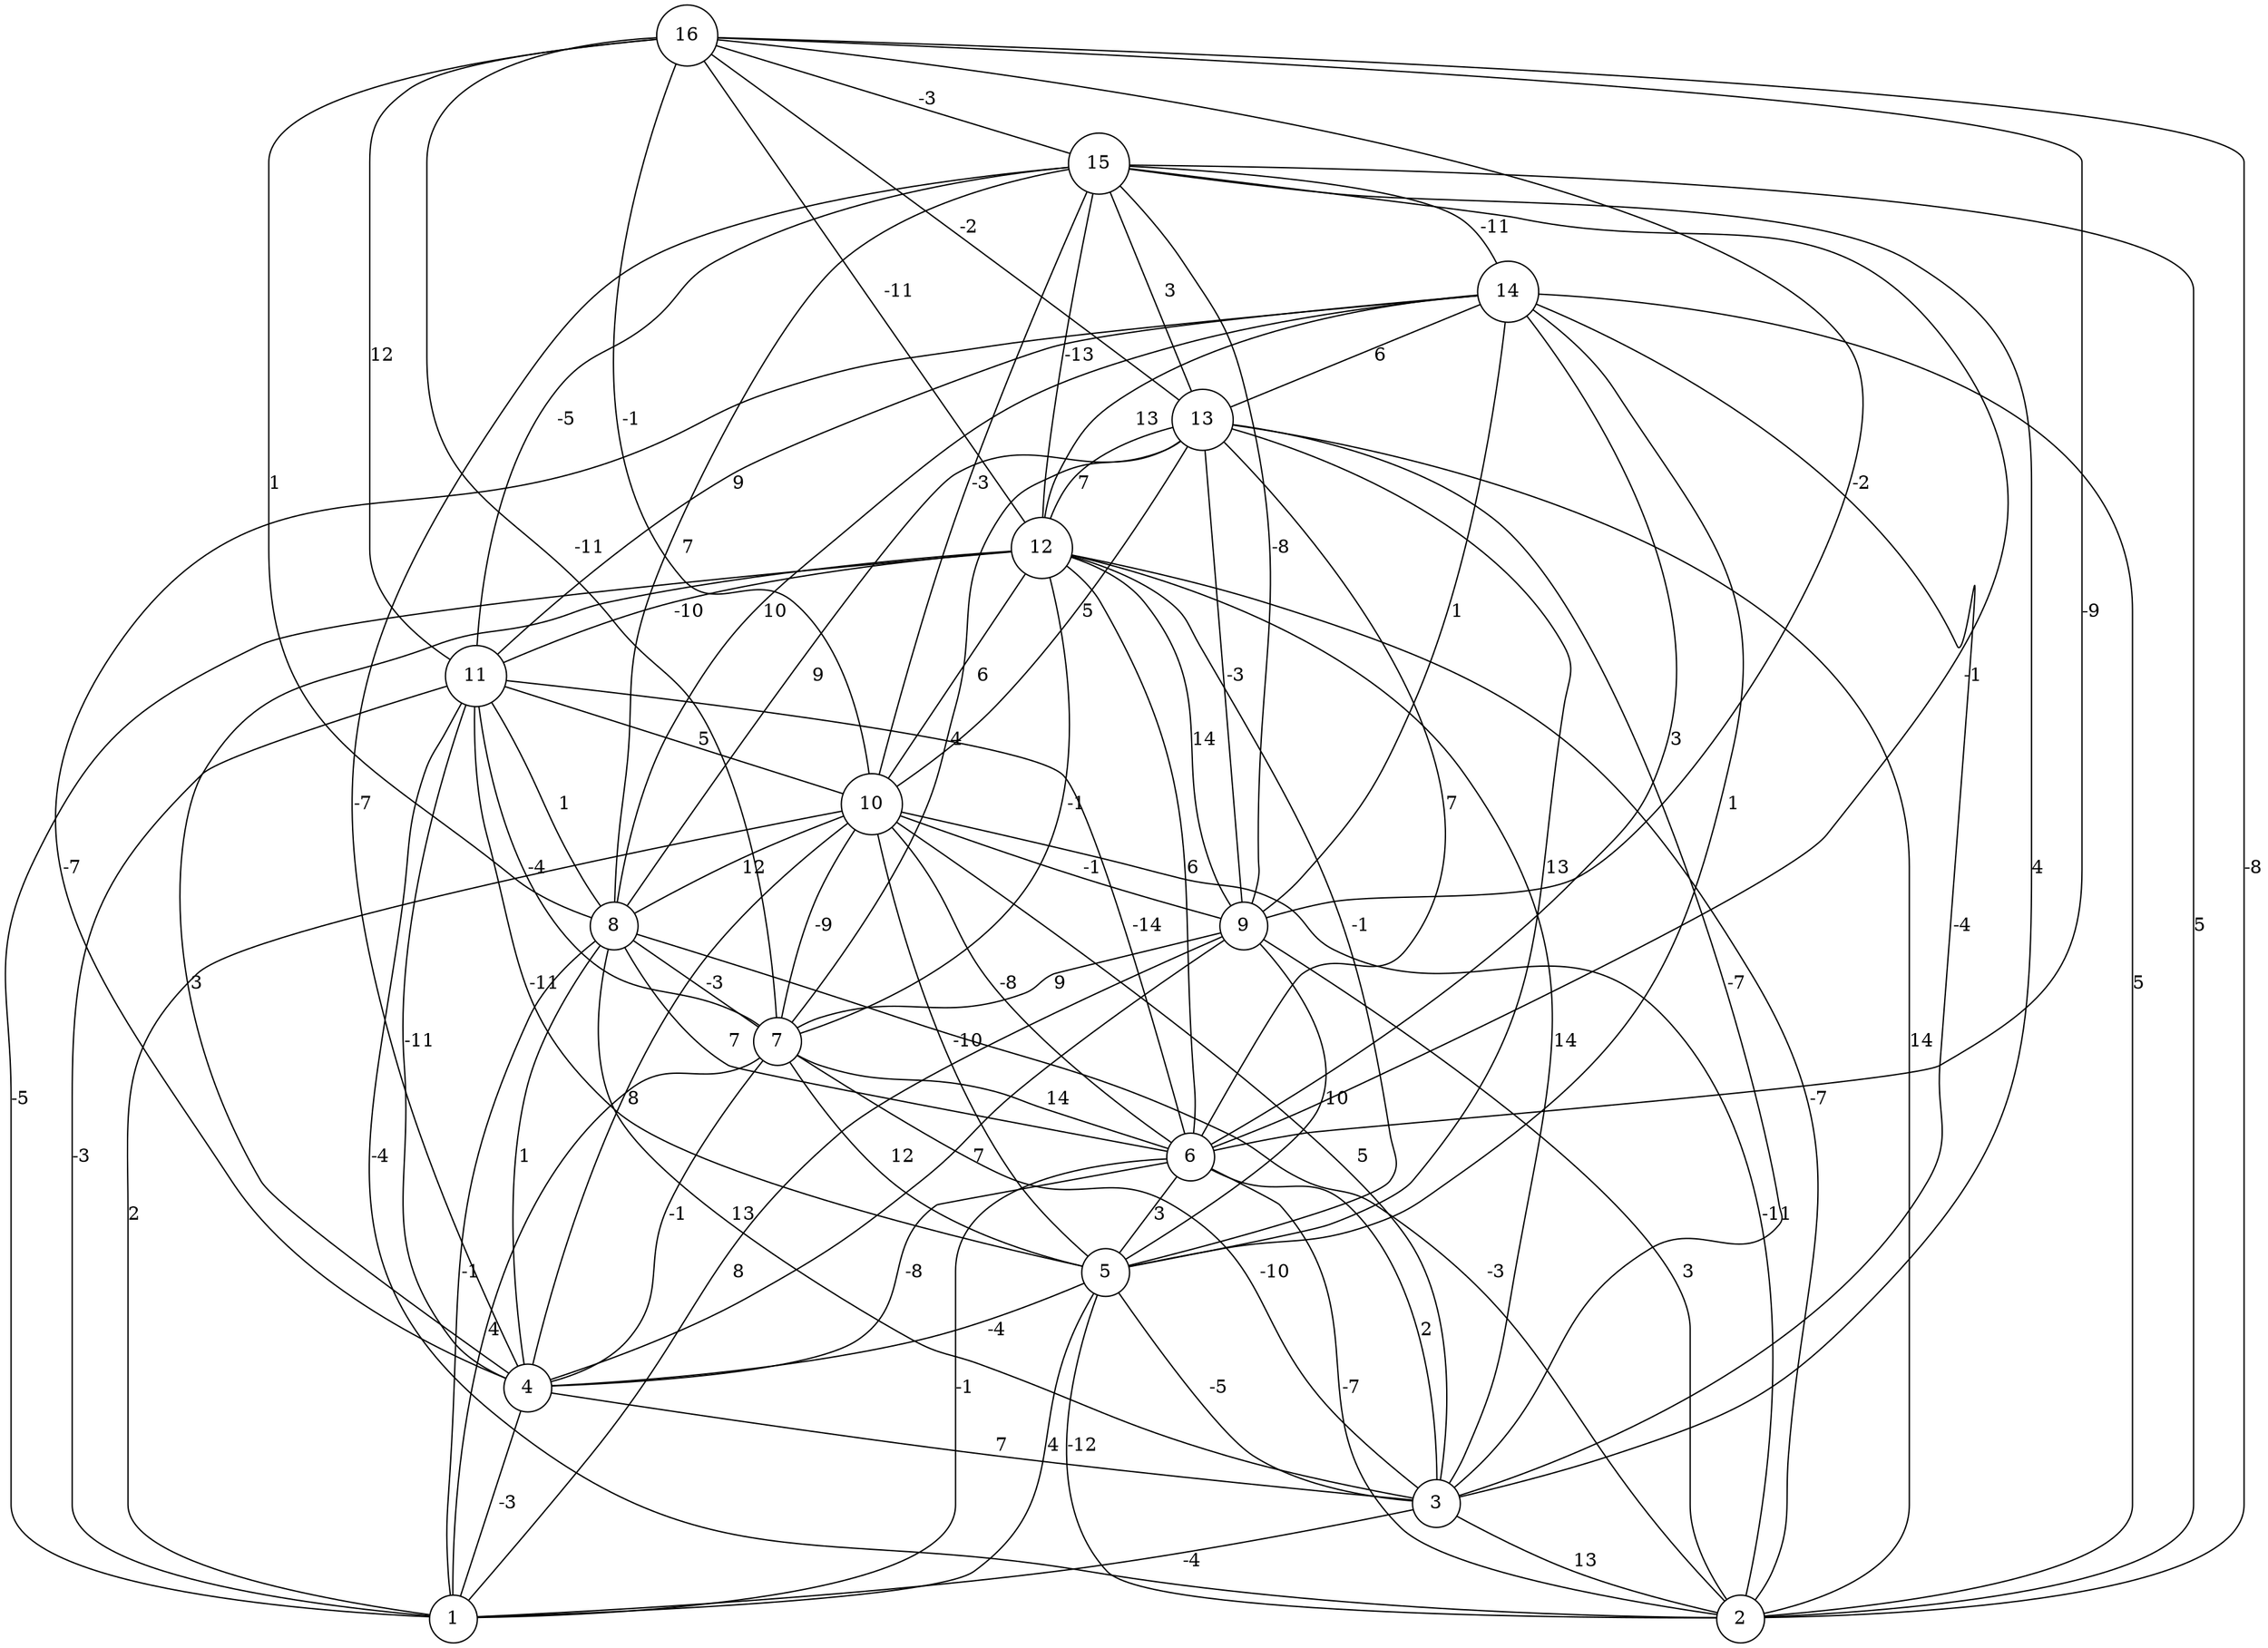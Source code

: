 graph { 
	 fontname="Helvetica,Arial,sans-serif" 
	 node [shape = circle]; 
	 16 -- 2 [label = "-8"];
	 16 -- 6 [label = "-9"];
	 16 -- 7 [label = "-11"];
	 16 -- 8 [label = "1"];
	 16 -- 9 [label = "-2"];
	 16 -- 10 [label = "-1"];
	 16 -- 11 [label = "12"];
	 16 -- 12 [label = "-11"];
	 16 -- 13 [label = "-2"];
	 16 -- 15 [label = "-3"];
	 15 -- 2 [label = "5"];
	 15 -- 3 [label = "4"];
	 15 -- 4 [label = "-7"];
	 15 -- 6 [label = "-1"];
	 15 -- 8 [label = "7"];
	 15 -- 9 [label = "-8"];
	 15 -- 10 [label = "-3"];
	 15 -- 11 [label = "-5"];
	 15 -- 12 [label = "-13"];
	 15 -- 13 [label = "3"];
	 15 -- 14 [label = "-11"];
	 14 -- 2 [label = "5"];
	 14 -- 3 [label = "-4"];
	 14 -- 4 [label = "-7"];
	 14 -- 5 [label = "1"];
	 14 -- 6 [label = "3"];
	 14 -- 8 [label = "10"];
	 14 -- 9 [label = "1"];
	 14 -- 11 [label = "9"];
	 14 -- 12 [label = "13"];
	 14 -- 13 [label = "6"];
	 13 -- 2 [label = "14"];
	 13 -- 3 [label = "-7"];
	 13 -- 5 [label = "13"];
	 13 -- 6 [label = "7"];
	 13 -- 7 [label = "4"];
	 13 -- 8 [label = "9"];
	 13 -- 9 [label = "-3"];
	 13 -- 10 [label = "5"];
	 13 -- 12 [label = "7"];
	 12 -- 1 [label = "-5"];
	 12 -- 2 [label = "-7"];
	 12 -- 3 [label = "14"];
	 12 -- 4 [label = "3"];
	 12 -- 5 [label = "-1"];
	 12 -- 6 [label = "6"];
	 12 -- 7 [label = "-1"];
	 12 -- 9 [label = "14"];
	 12 -- 10 [label = "6"];
	 12 -- 11 [label = "-10"];
	 11 -- 1 [label = "-3"];
	 11 -- 2 [label = "-4"];
	 11 -- 4 [label = "-11"];
	 11 -- 5 [label = "-11"];
	 11 -- 6 [label = "-14"];
	 11 -- 7 [label = "-4"];
	 11 -- 8 [label = "1"];
	 11 -- 10 [label = "5"];
	 10 -- 1 [label = "2"];
	 10 -- 2 [label = "-11"];
	 10 -- 3 [label = "5"];
	 10 -- 4 [label = "8"];
	 10 -- 5 [label = "-10"];
	 10 -- 6 [label = "-8"];
	 10 -- 7 [label = "-9"];
	 10 -- 8 [label = "12"];
	 10 -- 9 [label = "-1"];
	 9 -- 1 [label = "8"];
	 9 -- 2 [label = "3"];
	 9 -- 4 [label = "7"];
	 9 -- 5 [label = "10"];
	 9 -- 7 [label = "9"];
	 8 -- 1 [label = "-1"];
	 8 -- 2 [label = "-3"];
	 8 -- 3 [label = "13"];
	 8 -- 4 [label = "1"];
	 8 -- 6 [label = "7"];
	 8 -- 7 [label = "-3"];
	 7 -- 1 [label = "4"];
	 7 -- 3 [label = "-10"];
	 7 -- 4 [label = "-1"];
	 7 -- 5 [label = "12"];
	 7 -- 6 [label = "14"];
	 6 -- 1 [label = "-1"];
	 6 -- 2 [label = "-7"];
	 6 -- 3 [label = "2"];
	 6 -- 4 [label = "-8"];
	 6 -- 5 [label = "3"];
	 5 -- 1 [label = "4"];
	 5 -- 2 [label = "-12"];
	 5 -- 3 [label = "-5"];
	 5 -- 4 [label = "-4"];
	 4 -- 1 [label = "-3"];
	 4 -- 3 [label = "7"];
	 3 -- 1 [label = "-4"];
	 3 -- 2 [label = "13"];
	 1;
	 2;
	 3;
	 4;
	 5;
	 6;
	 7;
	 8;
	 9;
	 10;
	 11;
	 12;
	 13;
	 14;
	 15;
	 16;
}
